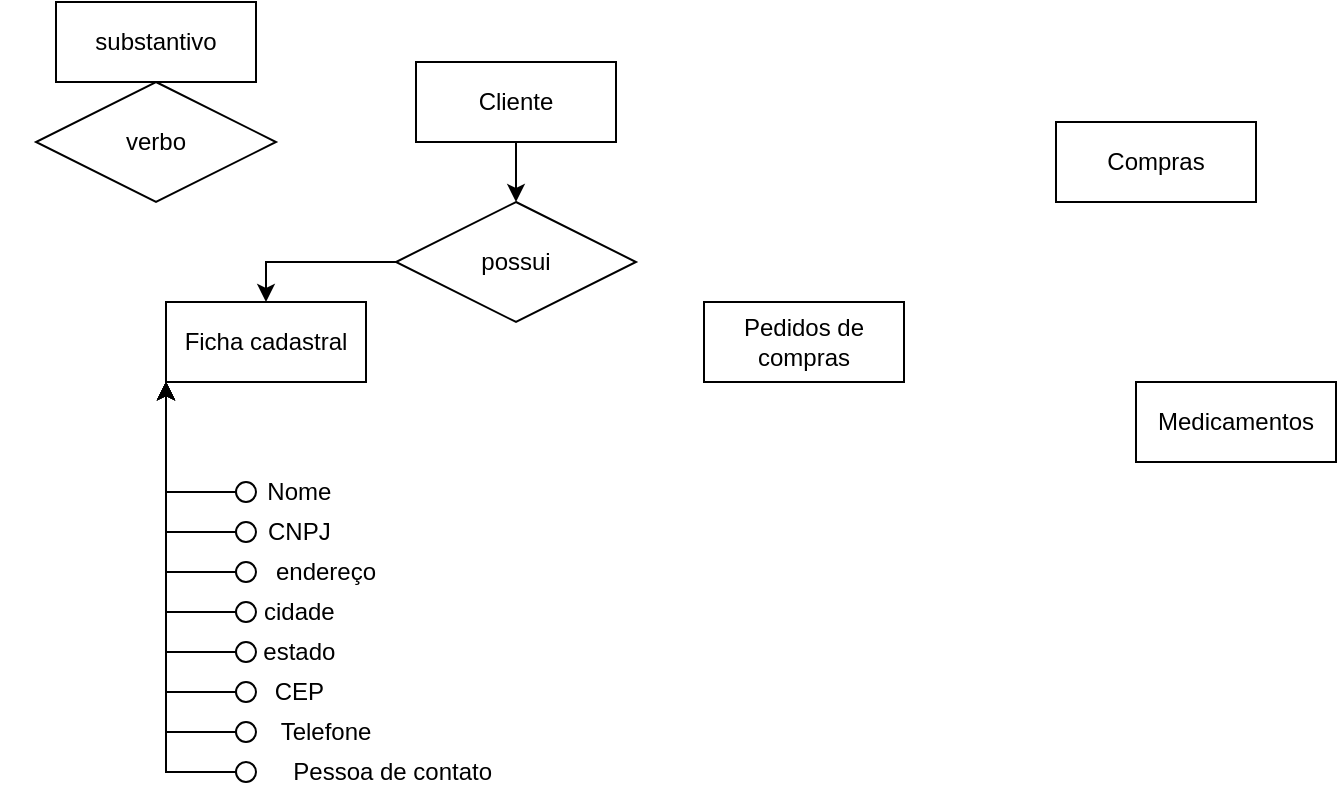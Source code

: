 <mxfile version="24.7.7">
  <diagram name="Página-1" id="Gf3t1IFRN6RFs4hTjltR">
    <mxGraphModel dx="880" dy="468" grid="1" gridSize="10" guides="1" tooltips="1" connect="1" arrows="1" fold="1" page="1" pageScale="1" pageWidth="827" pageHeight="1169" math="0" shadow="0">
      <root>
        <mxCell id="0" />
        <mxCell id="1" parent="0" />
        <mxCell id="3MZbYM7oq79_7RkiPS2B-1" value="substantivo" style="whiteSpace=wrap;html=1;align=center;" vertex="1" parent="1">
          <mxGeometry x="40" y="10" width="100" height="40" as="geometry" />
        </mxCell>
        <mxCell id="3MZbYM7oq79_7RkiPS2B-3" value="verbo" style="shape=rhombus;perimeter=rhombusPerimeter;whiteSpace=wrap;html=1;align=center;" vertex="1" parent="1">
          <mxGeometry x="30" y="50" width="120" height="60" as="geometry" />
        </mxCell>
        <mxCell id="3MZbYM7oq79_7RkiPS2B-4" value="Pedidos de compras" style="whiteSpace=wrap;html=1;align=center;" vertex="1" parent="1">
          <mxGeometry x="364" y="160" width="100" height="40" as="geometry" />
        </mxCell>
        <mxCell id="3MZbYM7oq79_7RkiPS2B-5" value="Compras" style="whiteSpace=wrap;html=1;align=center;" vertex="1" parent="1">
          <mxGeometry x="540" y="70" width="100" height="40" as="geometry" />
        </mxCell>
        <mxCell id="3MZbYM7oq79_7RkiPS2B-6" value="Ficha cadastral" style="whiteSpace=wrap;html=1;align=center;" vertex="1" parent="1">
          <mxGeometry x="95" y="160" width="100" height="40" as="geometry" />
        </mxCell>
        <mxCell id="3MZbYM7oq79_7RkiPS2B-7" value="Medicamentos" style="whiteSpace=wrap;html=1;align=center;" vertex="1" parent="1">
          <mxGeometry x="580" y="200" width="100" height="40" as="geometry" />
        </mxCell>
        <mxCell id="3MZbYM7oq79_7RkiPS2B-12" style="edgeStyle=orthogonalEdgeStyle;rounded=0;orthogonalLoop=1;jettySize=auto;html=1;entryX=0.5;entryY=0;entryDx=0;entryDy=0;" edge="1" parent="1" source="3MZbYM7oq79_7RkiPS2B-8" target="3MZbYM7oq79_7RkiPS2B-6">
          <mxGeometry relative="1" as="geometry" />
        </mxCell>
        <mxCell id="3MZbYM7oq79_7RkiPS2B-8" value="possui" style="shape=rhombus;perimeter=rhombusPerimeter;whiteSpace=wrap;html=1;align=center;" vertex="1" parent="1">
          <mxGeometry x="210" y="110" width="120" height="60" as="geometry" />
        </mxCell>
        <mxCell id="3MZbYM7oq79_7RkiPS2B-11" style="edgeStyle=orthogonalEdgeStyle;rounded=0;orthogonalLoop=1;jettySize=auto;html=1;entryX=0.5;entryY=0;entryDx=0;entryDy=0;" edge="1" parent="1" source="3MZbYM7oq79_7RkiPS2B-9" target="3MZbYM7oq79_7RkiPS2B-8">
          <mxGeometry relative="1" as="geometry" />
        </mxCell>
        <mxCell id="3MZbYM7oq79_7RkiPS2B-9" value="Cliente" style="whiteSpace=wrap;html=1;align=center;" vertex="1" parent="1">
          <mxGeometry x="220" y="40" width="100" height="40" as="geometry" />
        </mxCell>
        <mxCell id="3MZbYM7oq79_7RkiPS2B-45" style="edgeStyle=orthogonalEdgeStyle;rounded=0;orthogonalLoop=1;jettySize=auto;html=1;entryX=0;entryY=1;entryDx=0;entryDy=0;" edge="1" parent="1" source="3MZbYM7oq79_7RkiPS2B-19" target="3MZbYM7oq79_7RkiPS2B-6">
          <mxGeometry relative="1" as="geometry">
            <Array as="points">
              <mxPoint x="95" y="255" />
            </Array>
          </mxGeometry>
        </mxCell>
        <mxCell id="3MZbYM7oq79_7RkiPS2B-19" value="&lt;div&gt;&lt;span style=&quot;background-color: initial; white-space: pre;&quot;&gt;&lt;span style=&quot;white-space: pre;&quot;&gt;&#x9;&lt;/span&gt;&#x9;&lt;/span&gt;&lt;span style=&quot;background-color: initial;&quot;&gt;Nome&lt;/span&gt;&lt;br&gt;&lt;/div&gt;" style="ellipse;whiteSpace=wrap;html=1;align=center;" vertex="1" parent="1">
          <mxGeometry x="130" y="250" width="10" height="10" as="geometry" />
        </mxCell>
        <mxCell id="3MZbYM7oq79_7RkiPS2B-46" style="edgeStyle=orthogonalEdgeStyle;rounded=0;orthogonalLoop=1;jettySize=auto;html=1;entryX=0;entryY=1;entryDx=0;entryDy=0;" edge="1" parent="1" source="3MZbYM7oq79_7RkiPS2B-20" target="3MZbYM7oq79_7RkiPS2B-6">
          <mxGeometry relative="1" as="geometry">
            <Array as="points">
              <mxPoint x="95" y="275" />
            </Array>
          </mxGeometry>
        </mxCell>
        <mxCell id="3MZbYM7oq79_7RkiPS2B-20" value="&lt;div&gt;&lt;span style=&quot;background-color: initial; white-space: pre;&quot;&gt;&lt;span style=&quot;white-space: pre;&quot;&gt;&#x9;&lt;/span&gt;&#x9;CNPJ&lt;/span&gt;&lt;br&gt;&lt;/div&gt;" style="ellipse;whiteSpace=wrap;html=1;align=center;" vertex="1" parent="1">
          <mxGeometry x="130" y="270" width="10" height="10" as="geometry" />
        </mxCell>
        <mxCell id="3MZbYM7oq79_7RkiPS2B-48" style="edgeStyle=orthogonalEdgeStyle;rounded=0;orthogonalLoop=1;jettySize=auto;html=1;entryX=0;entryY=1;entryDx=0;entryDy=0;" edge="1" parent="1" source="3MZbYM7oq79_7RkiPS2B-21" target="3MZbYM7oq79_7RkiPS2B-6">
          <mxGeometry relative="1" as="geometry">
            <Array as="points">
              <mxPoint x="95" y="295" />
            </Array>
          </mxGeometry>
        </mxCell>
        <mxCell id="3MZbYM7oq79_7RkiPS2B-21" value="&lt;div&gt;&lt;span style=&quot;white-space: pre;&quot;&gt;&lt;span style=&quot;white-space: pre;&quot;&gt;&#x9;&lt;/span&gt;&#x9;&lt;/span&gt;&lt;span style=&quot;white-space: pre;&quot;&gt;&#x9;&lt;/span&gt;endereço&lt;br&gt;&lt;/div&gt;" style="ellipse;whiteSpace=wrap;html=1;align=center;" vertex="1" parent="1">
          <mxGeometry x="130" y="290" width="10" height="10" as="geometry" />
        </mxCell>
        <mxCell id="3MZbYM7oq79_7RkiPS2B-50" style="edgeStyle=orthogonalEdgeStyle;rounded=0;orthogonalLoop=1;jettySize=auto;html=1;entryX=0;entryY=1;entryDx=0;entryDy=0;" edge="1" parent="1" source="3MZbYM7oq79_7RkiPS2B-22" target="3MZbYM7oq79_7RkiPS2B-6">
          <mxGeometry relative="1" as="geometry">
            <Array as="points">
              <mxPoint x="95" y="355" />
            </Array>
          </mxGeometry>
        </mxCell>
        <mxCell id="3MZbYM7oq79_7RkiPS2B-22" value="&lt;div&gt;&lt;span style=&quot;background-color: initial; white-space: pre;&quot;&gt;&lt;span style=&quot;white-space: pre;&quot;&gt;&#x9;&lt;/span&gt;&#x9;CEP&lt;/span&gt;&lt;br&gt;&lt;/div&gt;" style="ellipse;whiteSpace=wrap;html=1;align=center;" vertex="1" parent="1">
          <mxGeometry x="130" y="350" width="10" height="10" as="geometry" />
        </mxCell>
        <mxCell id="3MZbYM7oq79_7RkiPS2B-49" style="edgeStyle=orthogonalEdgeStyle;rounded=0;orthogonalLoop=1;jettySize=auto;html=1;entryX=0;entryY=1;entryDx=0;entryDy=0;" edge="1" parent="1" source="3MZbYM7oq79_7RkiPS2B-23" target="3MZbYM7oq79_7RkiPS2B-6">
          <mxGeometry relative="1" as="geometry">
            <Array as="points">
              <mxPoint x="95" y="335" />
            </Array>
          </mxGeometry>
        </mxCell>
        <mxCell id="3MZbYM7oq79_7RkiPS2B-23" value="&lt;div&gt;&lt;span style=&quot;background-color: initial; white-space: pre;&quot;&gt;&lt;span style=&quot;white-space: pre;&quot;&gt;&#x9;&lt;/span&gt;&#x9;estado&lt;/span&gt;&lt;br&gt;&lt;/div&gt;" style="ellipse;whiteSpace=wrap;html=1;align=center;" vertex="1" parent="1">
          <mxGeometry x="130" y="330" width="10" height="10" as="geometry" />
        </mxCell>
        <mxCell id="3MZbYM7oq79_7RkiPS2B-47" style="edgeStyle=orthogonalEdgeStyle;rounded=0;orthogonalLoop=1;jettySize=auto;html=1;entryX=0;entryY=1;entryDx=0;entryDy=0;" edge="1" parent="1" source="3MZbYM7oq79_7RkiPS2B-31" target="3MZbYM7oq79_7RkiPS2B-6">
          <mxGeometry relative="1" as="geometry">
            <Array as="points">
              <mxPoint x="95" y="315" />
            </Array>
          </mxGeometry>
        </mxCell>
        <mxCell id="3MZbYM7oq79_7RkiPS2B-31" value="&lt;div&gt;&lt;span style=&quot;background-color: initial; white-space: pre;&quot;&gt;&lt;span style=&quot;white-space: pre;&quot;&gt;&#x9;&lt;/span&gt;&#x9;cidade&lt;/span&gt;&lt;br&gt;&lt;/div&gt;" style="ellipse;whiteSpace=wrap;html=1;align=center;" vertex="1" parent="1">
          <mxGeometry x="130" y="310" width="10" height="10" as="geometry" />
        </mxCell>
        <mxCell id="3MZbYM7oq79_7RkiPS2B-53" style="edgeStyle=orthogonalEdgeStyle;rounded=0;orthogonalLoop=1;jettySize=auto;html=1;entryX=0;entryY=1;entryDx=0;entryDy=0;" edge="1" parent="1" source="3MZbYM7oq79_7RkiPS2B-32" target="3MZbYM7oq79_7RkiPS2B-6">
          <mxGeometry relative="1" as="geometry">
            <Array as="points">
              <mxPoint x="95" y="395" />
            </Array>
          </mxGeometry>
        </mxCell>
        <mxCell id="3MZbYM7oq79_7RkiPS2B-32" value="&lt;blockquote style=&quot;margin: 0 0 0 40px; border: none; padding: 0px;&quot;&gt;&lt;div&gt;&lt;span style=&quot;background-color: initial; white-space: pre;&quot;&gt;&lt;span style=&quot;white-space: pre;&quot;&gt;&lt;span style=&quot;white-space: pre;&quot;&gt;&#x9;&lt;/span&gt;&lt;span style=&quot;white-space: pre;&quot;&gt;&#x9;&lt;/span&gt;&#x9;&lt;/span&gt;&#x9;Pessoa de contato&lt;/span&gt;&lt;/div&gt;&lt;/blockquote&gt;" style="ellipse;whiteSpace=wrap;html=1;align=center;" vertex="1" parent="1">
          <mxGeometry x="130" y="390" width="10" height="10" as="geometry" />
        </mxCell>
        <mxCell id="3MZbYM7oq79_7RkiPS2B-52" style="edgeStyle=orthogonalEdgeStyle;rounded=0;orthogonalLoop=1;jettySize=auto;html=1;entryX=0;entryY=1;entryDx=0;entryDy=0;" edge="1" parent="1" source="3MZbYM7oq79_7RkiPS2B-33" target="3MZbYM7oq79_7RkiPS2B-6">
          <mxGeometry relative="1" as="geometry">
            <Array as="points">
              <mxPoint x="95" y="375" />
            </Array>
          </mxGeometry>
        </mxCell>
        <mxCell id="3MZbYM7oq79_7RkiPS2B-33" value="&lt;div&gt;&lt;span style=&quot;background-color: initial; white-space: pre;&quot;&gt;&lt;span style=&quot;white-space: pre;&quot;&gt;&lt;span style=&quot;white-space: pre;&quot;&gt;&#x9;&lt;/span&gt;&#x9;&lt;/span&gt;&#x9;Telefone&lt;/span&gt;&lt;br&gt;&lt;/div&gt;" style="ellipse;whiteSpace=wrap;html=1;align=center;" vertex="1" parent="1">
          <mxGeometry x="130" y="370" width="10" height="10" as="geometry" />
        </mxCell>
      </root>
    </mxGraphModel>
  </diagram>
</mxfile>
